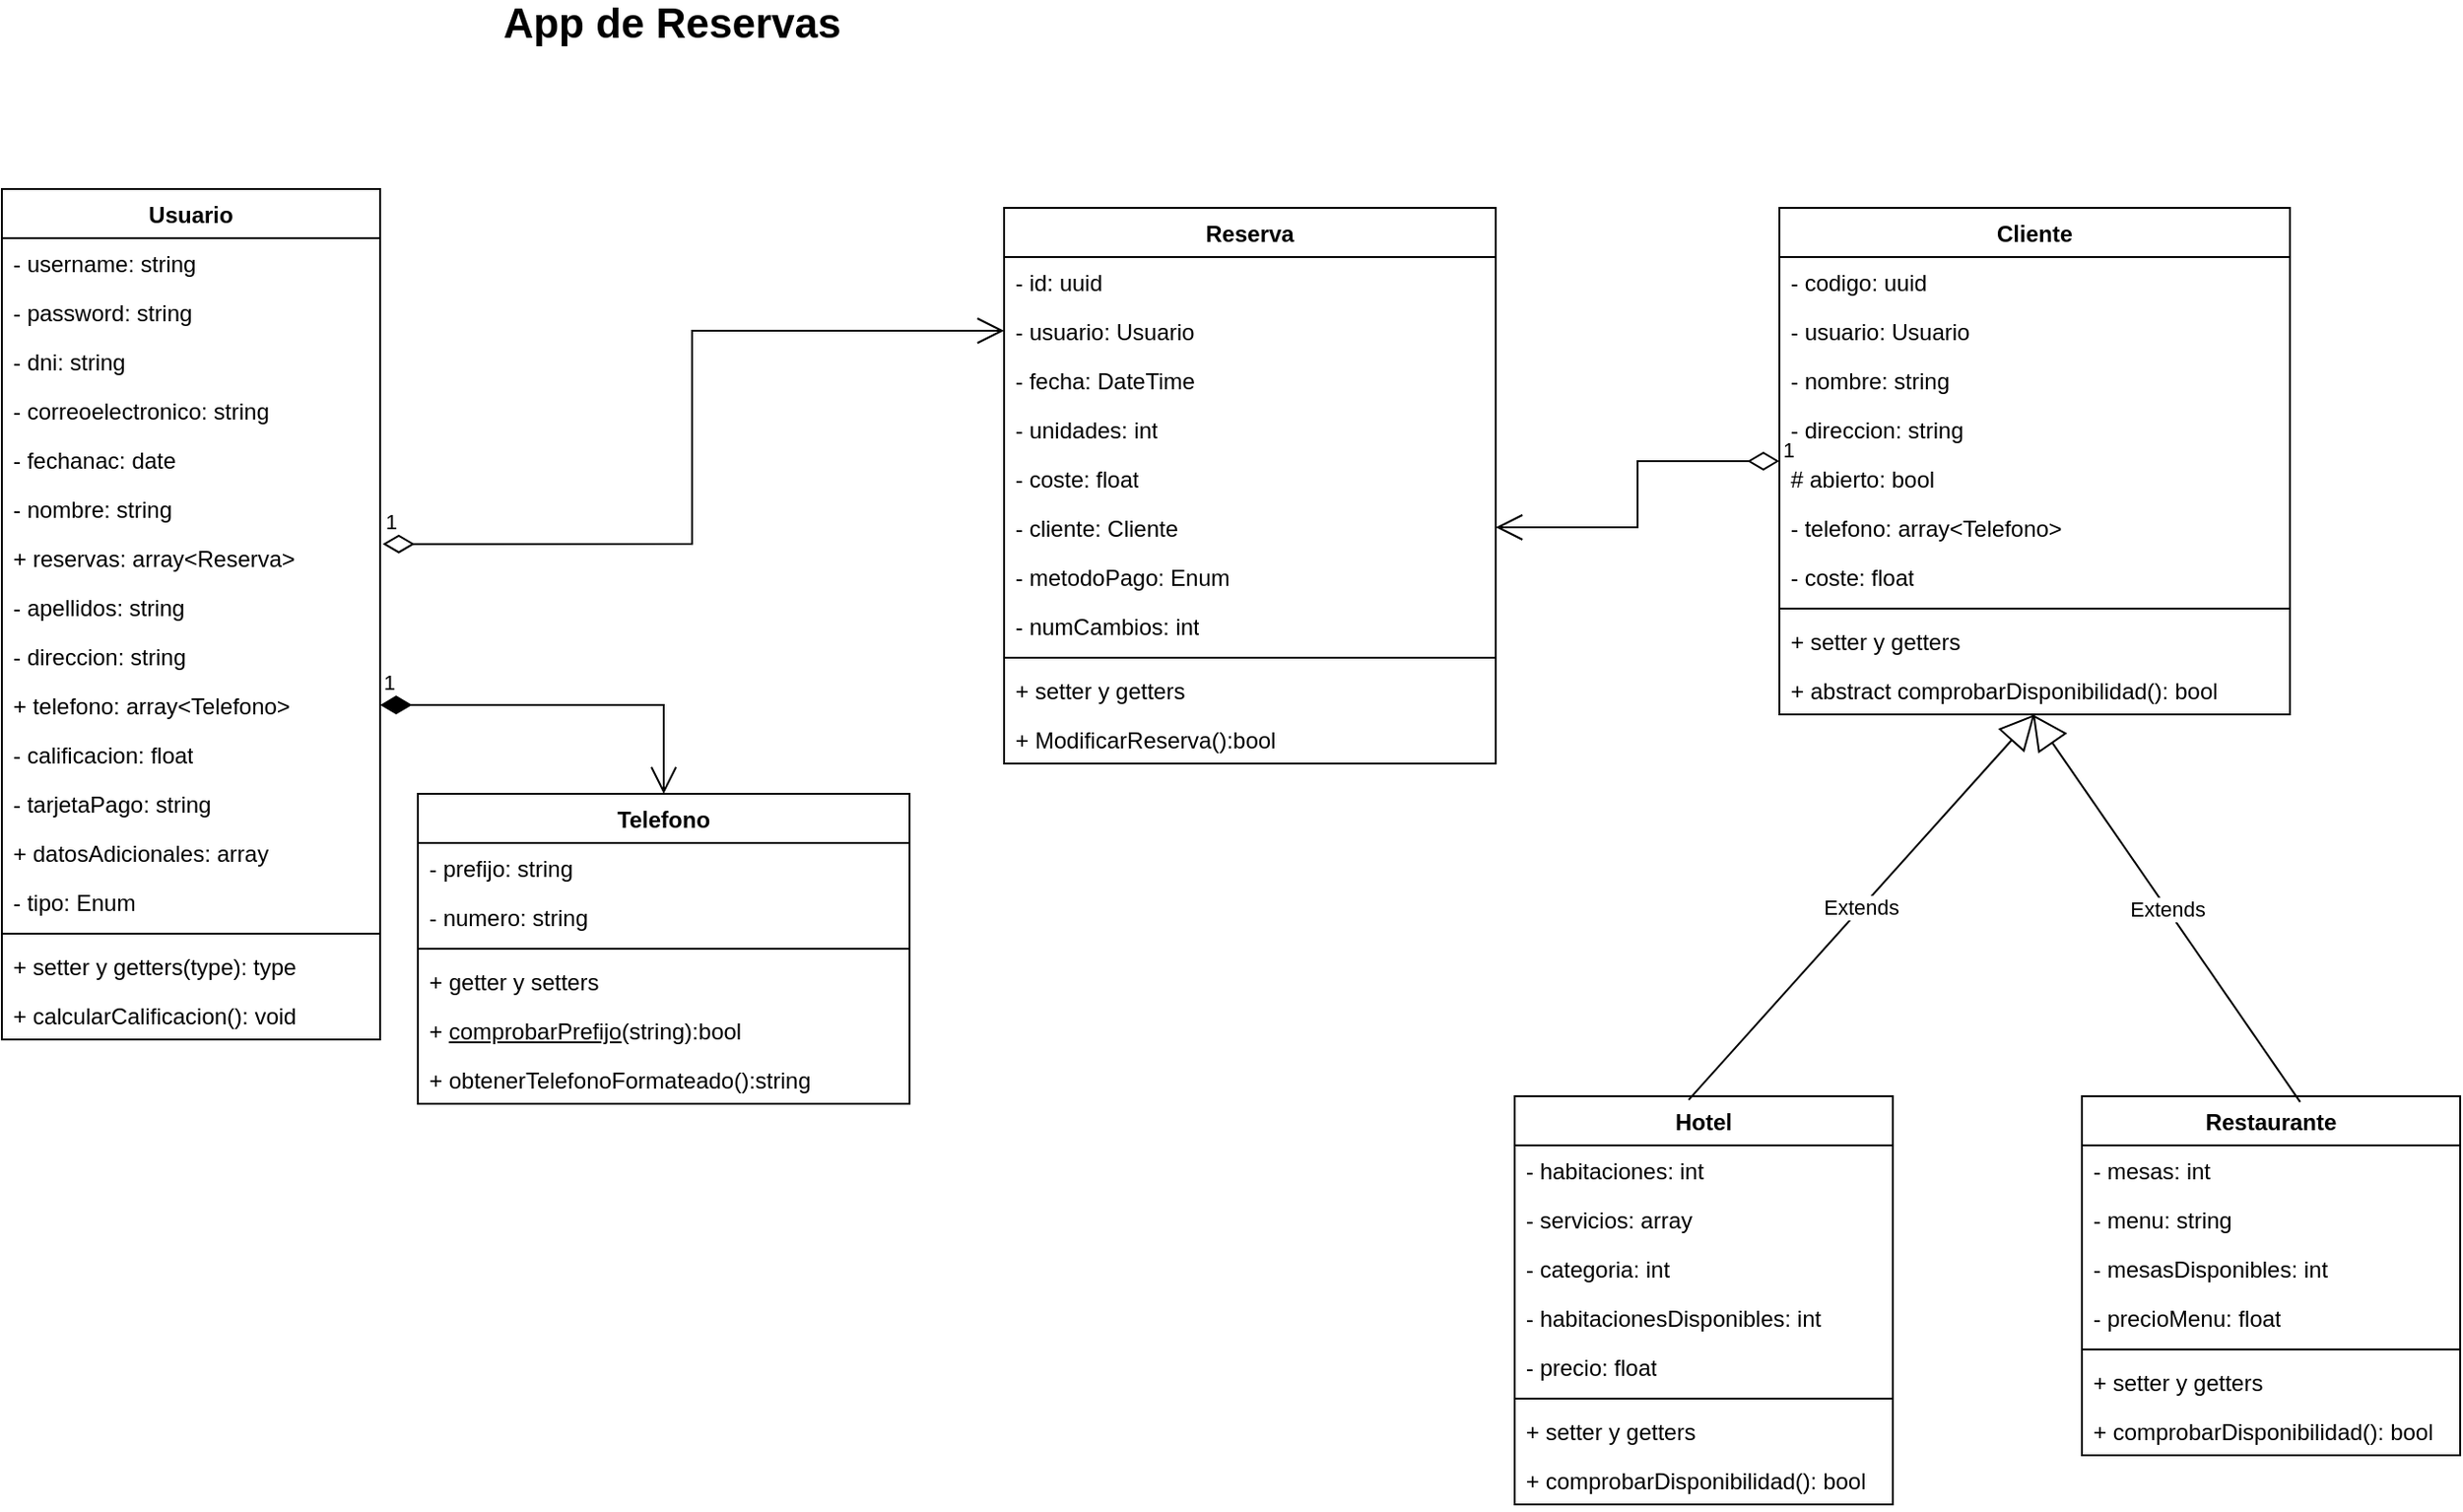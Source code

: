 <mxfile version="24.7.17">
  <diagram name="Página-1" id="TIbheBrvuqoEJf0qVNCn">
    <mxGraphModel dx="1034" dy="796" grid="1" gridSize="10" guides="1" tooltips="1" connect="1" arrows="1" fold="1" page="1" pageScale="1" pageWidth="827" pageHeight="1169" math="0" shadow="0">
      <root>
        <mxCell id="0" />
        <mxCell id="1" parent="0" />
        <mxCell id="-cmQwNHO7L_Tzq9ORdU1-1" value="&lt;font style=&quot;font-size: 22px;&quot;&gt;App de Reservas&lt;/font&gt;" style="text;align=center;fontStyle=1;verticalAlign=middle;spacingLeft=3;spacingRight=3;strokeColor=none;rotatable=0;points=[[0,0.5],[1,0.5]];portConstraint=eastwest;html=1;" parent="1" vertex="1">
          <mxGeometry x="329" y="40" width="170" height="26" as="geometry" />
        </mxCell>
        <mxCell id="-cmQwNHO7L_Tzq9ORdU1-2" value="Usuario" style="swimlane;fontStyle=1;align=center;verticalAlign=top;childLayout=stackLayout;horizontal=1;startSize=26;horizontalStack=0;resizeParent=1;resizeParentMax=0;resizeLast=0;collapsible=1;marginBottom=0;whiteSpace=wrap;html=1;" parent="1" vertex="1">
          <mxGeometry x="60" y="140" width="200" height="450" as="geometry" />
        </mxCell>
        <mxCell id="-cmQwNHO7L_Tzq9ORdU1-3" value="- username: string" style="text;strokeColor=none;fillColor=none;align=left;verticalAlign=top;spacingLeft=4;spacingRight=4;overflow=hidden;rotatable=0;points=[[0,0.5],[1,0.5]];portConstraint=eastwest;whiteSpace=wrap;html=1;" parent="-cmQwNHO7L_Tzq9ORdU1-2" vertex="1">
          <mxGeometry y="26" width="200" height="26" as="geometry" />
        </mxCell>
        <mxCell id="-cmQwNHO7L_Tzq9ORdU1-6" value="- password: string" style="text;strokeColor=none;fillColor=none;align=left;verticalAlign=top;spacingLeft=4;spacingRight=4;overflow=hidden;rotatable=0;points=[[0,0.5],[1,0.5]];portConstraint=eastwest;whiteSpace=wrap;html=1;" parent="-cmQwNHO7L_Tzq9ORdU1-2" vertex="1">
          <mxGeometry y="52" width="200" height="26" as="geometry" />
        </mxCell>
        <mxCell id="-cmQwNHO7L_Tzq9ORdU1-7" value="- dni: string" style="text;strokeColor=none;fillColor=none;align=left;verticalAlign=top;spacingLeft=4;spacingRight=4;overflow=hidden;rotatable=0;points=[[0,0.5],[1,0.5]];portConstraint=eastwest;whiteSpace=wrap;html=1;" parent="-cmQwNHO7L_Tzq9ORdU1-2" vertex="1">
          <mxGeometry y="78" width="200" height="26" as="geometry" />
        </mxCell>
        <mxCell id="-cmQwNHO7L_Tzq9ORdU1-8" value="- correoelectronico: string" style="text;strokeColor=none;fillColor=none;align=left;verticalAlign=top;spacingLeft=4;spacingRight=4;overflow=hidden;rotatable=0;points=[[0,0.5],[1,0.5]];portConstraint=eastwest;whiteSpace=wrap;html=1;" parent="-cmQwNHO7L_Tzq9ORdU1-2" vertex="1">
          <mxGeometry y="104" width="200" height="26" as="geometry" />
        </mxCell>
        <mxCell id="-cmQwNHO7L_Tzq9ORdU1-9" value="- fechanac: date" style="text;strokeColor=none;fillColor=none;align=left;verticalAlign=top;spacingLeft=4;spacingRight=4;overflow=hidden;rotatable=0;points=[[0,0.5],[1,0.5]];portConstraint=eastwest;whiteSpace=wrap;html=1;" parent="-cmQwNHO7L_Tzq9ORdU1-2" vertex="1">
          <mxGeometry y="130" width="200" height="26" as="geometry" />
        </mxCell>
        <mxCell id="-cmQwNHO7L_Tzq9ORdU1-10" value="- nombre: string" style="text;strokeColor=none;fillColor=none;align=left;verticalAlign=top;spacingLeft=4;spacingRight=4;overflow=hidden;rotatable=0;points=[[0,0.5],[1,0.5]];portConstraint=eastwest;whiteSpace=wrap;html=1;" parent="-cmQwNHO7L_Tzq9ORdU1-2" vertex="1">
          <mxGeometry y="156" width="200" height="26" as="geometry" />
        </mxCell>
        <mxCell id="-cmQwNHO7L_Tzq9ORdU1-60" value="+ reservas: array&amp;lt;Reserva&amp;gt;" style="text;strokeColor=none;fillColor=none;align=left;verticalAlign=top;spacingLeft=4;spacingRight=4;overflow=hidden;rotatable=0;points=[[0,0.5],[1,0.5]];portConstraint=eastwest;whiteSpace=wrap;html=1;" parent="-cmQwNHO7L_Tzq9ORdU1-2" vertex="1">
          <mxGeometry y="182" width="200" height="26" as="geometry" />
        </mxCell>
        <mxCell id="-cmQwNHO7L_Tzq9ORdU1-11" value="- apellidos: string" style="text;strokeColor=none;fillColor=none;align=left;verticalAlign=top;spacingLeft=4;spacingRight=4;overflow=hidden;rotatable=0;points=[[0,0.5],[1,0.5]];portConstraint=eastwest;whiteSpace=wrap;html=1;" parent="-cmQwNHO7L_Tzq9ORdU1-2" vertex="1">
          <mxGeometry y="208" width="200" height="26" as="geometry" />
        </mxCell>
        <mxCell id="-cmQwNHO7L_Tzq9ORdU1-13" value="- direccion: string" style="text;strokeColor=none;fillColor=none;align=left;verticalAlign=top;spacingLeft=4;spacingRight=4;overflow=hidden;rotatable=0;points=[[0,0.5],[1,0.5]];portConstraint=eastwest;whiteSpace=wrap;html=1;" parent="-cmQwNHO7L_Tzq9ORdU1-2" vertex="1">
          <mxGeometry y="234" width="200" height="26" as="geometry" />
        </mxCell>
        <mxCell id="-cmQwNHO7L_Tzq9ORdU1-16" value="+ telefono: array&amp;lt;Telefono&amp;gt;" style="text;strokeColor=none;fillColor=none;align=left;verticalAlign=top;spacingLeft=4;spacingRight=4;overflow=hidden;rotatable=0;points=[[0,0.5],[1,0.5]];portConstraint=eastwest;whiteSpace=wrap;html=1;" parent="-cmQwNHO7L_Tzq9ORdU1-2" vertex="1">
          <mxGeometry y="260" width="200" height="26" as="geometry" />
        </mxCell>
        <mxCell id="-cmQwNHO7L_Tzq9ORdU1-14" value="- calificacion: float" style="text;strokeColor=none;fillColor=none;align=left;verticalAlign=top;spacingLeft=4;spacingRight=4;overflow=hidden;rotatable=0;points=[[0,0.5],[1,0.5]];portConstraint=eastwest;whiteSpace=wrap;html=1;" parent="-cmQwNHO7L_Tzq9ORdU1-2" vertex="1">
          <mxGeometry y="286" width="200" height="26" as="geometry" />
        </mxCell>
        <mxCell id="-cmQwNHO7L_Tzq9ORdU1-45" value="- tarjetaPago: string" style="text;strokeColor=none;fillColor=none;align=left;verticalAlign=top;spacingLeft=4;spacingRight=4;overflow=hidden;rotatable=0;points=[[0,0.5],[1,0.5]];portConstraint=eastwest;whiteSpace=wrap;html=1;" parent="-cmQwNHO7L_Tzq9ORdU1-2" vertex="1">
          <mxGeometry y="312" width="200" height="26" as="geometry" />
        </mxCell>
        <mxCell id="-cmQwNHO7L_Tzq9ORdU1-46" value="+ datosAdicionales: array" style="text;strokeColor=none;fillColor=none;align=left;verticalAlign=top;spacingLeft=4;spacingRight=4;overflow=hidden;rotatable=0;points=[[0,0.5],[1,0.5]];portConstraint=eastwest;whiteSpace=wrap;html=1;" parent="-cmQwNHO7L_Tzq9ORdU1-2" vertex="1">
          <mxGeometry y="338" width="200" height="26" as="geometry" />
        </mxCell>
        <mxCell id="-cmQwNHO7L_Tzq9ORdU1-15" value="- tipo: Enum" style="text;strokeColor=none;fillColor=none;align=left;verticalAlign=top;spacingLeft=4;spacingRight=4;overflow=hidden;rotatable=0;points=[[0,0.5],[1,0.5]];portConstraint=eastwest;whiteSpace=wrap;html=1;" parent="-cmQwNHO7L_Tzq9ORdU1-2" vertex="1">
          <mxGeometry y="364" width="200" height="26" as="geometry" />
        </mxCell>
        <mxCell id="-cmQwNHO7L_Tzq9ORdU1-4" value="" style="line;strokeWidth=1;fillColor=none;align=left;verticalAlign=middle;spacingTop=-1;spacingLeft=3;spacingRight=3;rotatable=0;labelPosition=right;points=[];portConstraint=eastwest;strokeColor=inherit;" parent="-cmQwNHO7L_Tzq9ORdU1-2" vertex="1">
          <mxGeometry y="390" width="200" height="8" as="geometry" />
        </mxCell>
        <mxCell id="-cmQwNHO7L_Tzq9ORdU1-5" value="+ setter y getters(type): type" style="text;strokeColor=none;fillColor=none;align=left;verticalAlign=top;spacingLeft=4;spacingRight=4;overflow=hidden;rotatable=0;points=[[0,0.5],[1,0.5]];portConstraint=eastwest;whiteSpace=wrap;html=1;" parent="-cmQwNHO7L_Tzq9ORdU1-2" vertex="1">
          <mxGeometry y="398" width="200" height="26" as="geometry" />
        </mxCell>
        <mxCell id="-cmQwNHO7L_Tzq9ORdU1-29" value="+ calcularCalificacion(): void" style="text;strokeColor=none;fillColor=none;align=left;verticalAlign=top;spacingLeft=4;spacingRight=4;overflow=hidden;rotatable=0;points=[[0,0.5],[1,0.5]];portConstraint=eastwest;whiteSpace=wrap;html=1;" parent="-cmQwNHO7L_Tzq9ORdU1-2" vertex="1">
          <mxGeometry y="424" width="200" height="26" as="geometry" />
        </mxCell>
        <mxCell id="-cmQwNHO7L_Tzq9ORdU1-17" value="Telefono" style="swimlane;fontStyle=1;align=center;verticalAlign=top;childLayout=stackLayout;horizontal=1;startSize=26;horizontalStack=0;resizeParent=1;resizeParentMax=0;resizeLast=0;collapsible=1;marginBottom=0;whiteSpace=wrap;html=1;" parent="1" vertex="1">
          <mxGeometry x="280" y="460" width="260" height="164" as="geometry" />
        </mxCell>
        <mxCell id="-cmQwNHO7L_Tzq9ORdU1-18" value="- prefijo: string" style="text;strokeColor=none;fillColor=none;align=left;verticalAlign=top;spacingLeft=4;spacingRight=4;overflow=hidden;rotatable=0;points=[[0,0.5],[1,0.5]];portConstraint=eastwest;whiteSpace=wrap;html=1;" parent="-cmQwNHO7L_Tzq9ORdU1-17" vertex="1">
          <mxGeometry y="26" width="260" height="26" as="geometry" />
        </mxCell>
        <mxCell id="-cmQwNHO7L_Tzq9ORdU1-21" value="- numero: string" style="text;strokeColor=none;fillColor=none;align=left;verticalAlign=top;spacingLeft=4;spacingRight=4;overflow=hidden;rotatable=0;points=[[0,0.5],[1,0.5]];portConstraint=eastwest;whiteSpace=wrap;html=1;" parent="-cmQwNHO7L_Tzq9ORdU1-17" vertex="1">
          <mxGeometry y="52" width="260" height="26" as="geometry" />
        </mxCell>
        <mxCell id="-cmQwNHO7L_Tzq9ORdU1-19" value="" style="line;strokeWidth=1;fillColor=none;align=left;verticalAlign=middle;spacingTop=-1;spacingLeft=3;spacingRight=3;rotatable=0;labelPosition=right;points=[];portConstraint=eastwest;strokeColor=inherit;" parent="-cmQwNHO7L_Tzq9ORdU1-17" vertex="1">
          <mxGeometry y="78" width="260" height="8" as="geometry" />
        </mxCell>
        <mxCell id="-cmQwNHO7L_Tzq9ORdU1-20" value="+ getter y setters" style="text;strokeColor=none;fillColor=none;align=left;verticalAlign=top;spacingLeft=4;spacingRight=4;overflow=hidden;rotatable=0;points=[[0,0.5],[1,0.5]];portConstraint=eastwest;whiteSpace=wrap;html=1;" parent="-cmQwNHO7L_Tzq9ORdU1-17" vertex="1">
          <mxGeometry y="86" width="260" height="26" as="geometry" />
        </mxCell>
        <mxCell id="-cmQwNHO7L_Tzq9ORdU1-22" value="+ &lt;u&gt;comprobarPrefijo&lt;/u&gt;(string):bool" style="text;strokeColor=none;fillColor=none;align=left;verticalAlign=top;spacingLeft=4;spacingRight=4;overflow=hidden;rotatable=0;points=[[0,0.5],[1,0.5]];portConstraint=eastwest;whiteSpace=wrap;html=1;" parent="-cmQwNHO7L_Tzq9ORdU1-17" vertex="1">
          <mxGeometry y="112" width="260" height="26" as="geometry" />
        </mxCell>
        <mxCell id="-cmQwNHO7L_Tzq9ORdU1-23" value="+ obtenerTelefonoFormateado():string" style="text;strokeColor=none;fillColor=none;align=left;verticalAlign=top;spacingLeft=4;spacingRight=4;overflow=hidden;rotatable=0;points=[[0,0.5],[1,0.5]];portConstraint=eastwest;whiteSpace=wrap;html=1;" parent="-cmQwNHO7L_Tzq9ORdU1-17" vertex="1">
          <mxGeometry y="138" width="260" height="26" as="geometry" />
        </mxCell>
        <mxCell id="-cmQwNHO7L_Tzq9ORdU1-28" value="1" style="endArrow=open;html=1;endSize=12;startArrow=diamondThin;startSize=14;startFill=1;edgeStyle=orthogonalEdgeStyle;align=left;verticalAlign=bottom;rounded=0;entryX=0.5;entryY=0;entryDx=0;entryDy=0;exitX=1;exitY=0.5;exitDx=0;exitDy=0;" parent="1" source="-cmQwNHO7L_Tzq9ORdU1-16" target="-cmQwNHO7L_Tzq9ORdU1-17" edge="1">
          <mxGeometry x="-1" y="3" relative="1" as="geometry">
            <mxPoint x="240" y="387" as="sourcePoint" />
            <mxPoint x="360" y="386.71" as="targetPoint" />
          </mxGeometry>
        </mxCell>
        <mxCell id="-cmQwNHO7L_Tzq9ORdU1-30" value="Reserva" style="swimlane;fontStyle=1;align=center;verticalAlign=top;childLayout=stackLayout;horizontal=1;startSize=26;horizontalStack=0;resizeParent=1;resizeParentMax=0;resizeLast=0;collapsible=1;marginBottom=0;whiteSpace=wrap;html=1;" parent="1" vertex="1">
          <mxGeometry x="590" y="150" width="260" height="294" as="geometry" />
        </mxCell>
        <mxCell id="-cmQwNHO7L_Tzq9ORdU1-31" value="- id: uuid" style="text;strokeColor=none;fillColor=none;align=left;verticalAlign=top;spacingLeft=4;spacingRight=4;overflow=hidden;rotatable=0;points=[[0,0.5],[1,0.5]];portConstraint=eastwest;whiteSpace=wrap;html=1;" parent="-cmQwNHO7L_Tzq9ORdU1-30" vertex="1">
          <mxGeometry y="26" width="260" height="26" as="geometry" />
        </mxCell>
        <mxCell id="-cmQwNHO7L_Tzq9ORdU1-32" value="- usuario: Usuario" style="text;strokeColor=none;fillColor=none;align=left;verticalAlign=top;spacingLeft=4;spacingRight=4;overflow=hidden;rotatable=0;points=[[0,0.5],[1,0.5]];portConstraint=eastwest;whiteSpace=wrap;html=1;" parent="-cmQwNHO7L_Tzq9ORdU1-30" vertex="1">
          <mxGeometry y="52" width="260" height="26" as="geometry" />
        </mxCell>
        <mxCell id="-cmQwNHO7L_Tzq9ORdU1-33" value="- fecha: DateTime" style="text;strokeColor=none;fillColor=none;align=left;verticalAlign=top;spacingLeft=4;spacingRight=4;overflow=hidden;rotatable=0;points=[[0,0.5],[1,0.5]];portConstraint=eastwest;whiteSpace=wrap;html=1;" parent="-cmQwNHO7L_Tzq9ORdU1-30" vertex="1">
          <mxGeometry y="78" width="260" height="26" as="geometry" />
        </mxCell>
        <mxCell id="-cmQwNHO7L_Tzq9ORdU1-34" value="- unidades: int" style="text;strokeColor=none;fillColor=none;align=left;verticalAlign=top;spacingLeft=4;spacingRight=4;overflow=hidden;rotatable=0;points=[[0,0.5],[1,0.5]];portConstraint=eastwest;whiteSpace=wrap;html=1;" parent="-cmQwNHO7L_Tzq9ORdU1-30" vertex="1">
          <mxGeometry y="104" width="260" height="26" as="geometry" />
        </mxCell>
        <mxCell id="-cmQwNHO7L_Tzq9ORdU1-35" value="- coste: float" style="text;strokeColor=none;fillColor=none;align=left;verticalAlign=top;spacingLeft=4;spacingRight=4;overflow=hidden;rotatable=0;points=[[0,0.5],[1,0.5]];portConstraint=eastwest;whiteSpace=wrap;html=1;" parent="-cmQwNHO7L_Tzq9ORdU1-30" vertex="1">
          <mxGeometry y="130" width="260" height="26" as="geometry" />
        </mxCell>
        <mxCell id="-cmQwNHO7L_Tzq9ORdU1-37" value="- cliente: Cliente" style="text;strokeColor=none;fillColor=none;align=left;verticalAlign=top;spacingLeft=4;spacingRight=4;overflow=hidden;rotatable=0;points=[[0,0.5],[1,0.5]];portConstraint=eastwest;whiteSpace=wrap;html=1;" parent="-cmQwNHO7L_Tzq9ORdU1-30" vertex="1">
          <mxGeometry y="156" width="260" height="26" as="geometry" />
        </mxCell>
        <mxCell id="-cmQwNHO7L_Tzq9ORdU1-38" value="- metodoPago: Enum" style="text;strokeColor=none;fillColor=none;align=left;verticalAlign=top;spacingLeft=4;spacingRight=4;overflow=hidden;rotatable=0;points=[[0,0.5],[1,0.5]];portConstraint=eastwest;whiteSpace=wrap;html=1;" parent="-cmQwNHO7L_Tzq9ORdU1-30" vertex="1">
          <mxGeometry y="182" width="260" height="26" as="geometry" />
        </mxCell>
        <mxCell id="-cmQwNHO7L_Tzq9ORdU1-58" value="- numCambios: int" style="text;strokeColor=none;fillColor=none;align=left;verticalAlign=top;spacingLeft=4;spacingRight=4;overflow=hidden;rotatable=0;points=[[0,0.5],[1,0.5]];portConstraint=eastwest;whiteSpace=wrap;html=1;" parent="-cmQwNHO7L_Tzq9ORdU1-30" vertex="1">
          <mxGeometry y="208" width="260" height="26" as="geometry" />
        </mxCell>
        <mxCell id="-cmQwNHO7L_Tzq9ORdU1-42" value="" style="line;strokeWidth=1;fillColor=none;align=left;verticalAlign=middle;spacingTop=-1;spacingLeft=3;spacingRight=3;rotatable=0;labelPosition=right;points=[];portConstraint=eastwest;strokeColor=inherit;" parent="-cmQwNHO7L_Tzq9ORdU1-30" vertex="1">
          <mxGeometry y="234" width="260" height="8" as="geometry" />
        </mxCell>
        <mxCell id="-cmQwNHO7L_Tzq9ORdU1-43" value="+ setter y getters" style="text;strokeColor=none;fillColor=none;align=left;verticalAlign=top;spacingLeft=4;spacingRight=4;overflow=hidden;rotatable=0;points=[[0,0.5],[1,0.5]];portConstraint=eastwest;whiteSpace=wrap;html=1;" parent="-cmQwNHO7L_Tzq9ORdU1-30" vertex="1">
          <mxGeometry y="242" width="260" height="26" as="geometry" />
        </mxCell>
        <mxCell id="-cmQwNHO7L_Tzq9ORdU1-59" value="+ ModificarReserva():bool" style="text;strokeColor=none;fillColor=none;align=left;verticalAlign=top;spacingLeft=4;spacingRight=4;overflow=hidden;rotatable=0;points=[[0,0.5],[1,0.5]];portConstraint=eastwest;whiteSpace=wrap;html=1;" parent="-cmQwNHO7L_Tzq9ORdU1-30" vertex="1">
          <mxGeometry y="268" width="260" height="26" as="geometry" />
        </mxCell>
        <mxCell id="-cmQwNHO7L_Tzq9ORdU1-47" value="Cliente" style="swimlane;fontStyle=1;align=center;verticalAlign=top;childLayout=stackLayout;horizontal=1;startSize=26;horizontalStack=0;resizeParent=1;resizeParentMax=0;resizeLast=0;collapsible=1;marginBottom=0;whiteSpace=wrap;html=1;" parent="1" vertex="1">
          <mxGeometry x="1000" y="150" width="270" height="268" as="geometry" />
        </mxCell>
        <mxCell id="-cmQwNHO7L_Tzq9ORdU1-48" value="- codigo: uuid" style="text;strokeColor=none;fillColor=none;align=left;verticalAlign=top;spacingLeft=4;spacingRight=4;overflow=hidden;rotatable=0;points=[[0,0.5],[1,0.5]];portConstraint=eastwest;whiteSpace=wrap;html=1;" parent="-cmQwNHO7L_Tzq9ORdU1-47" vertex="1">
          <mxGeometry y="26" width="270" height="26" as="geometry" />
        </mxCell>
        <mxCell id="-cmQwNHO7L_Tzq9ORdU1-49" value="- usuario: Usuario" style="text;strokeColor=none;fillColor=none;align=left;verticalAlign=top;spacingLeft=4;spacingRight=4;overflow=hidden;rotatable=0;points=[[0,0.5],[1,0.5]];portConstraint=eastwest;whiteSpace=wrap;html=1;" parent="-cmQwNHO7L_Tzq9ORdU1-47" vertex="1">
          <mxGeometry y="52" width="270" height="26" as="geometry" />
        </mxCell>
        <mxCell id="-cmQwNHO7L_Tzq9ORdU1-50" value="- nombre: string" style="text;strokeColor=none;fillColor=none;align=left;verticalAlign=top;spacingLeft=4;spacingRight=4;overflow=hidden;rotatable=0;points=[[0,0.5],[1,0.5]];portConstraint=eastwest;whiteSpace=wrap;html=1;" parent="-cmQwNHO7L_Tzq9ORdU1-47" vertex="1">
          <mxGeometry y="78" width="270" height="26" as="geometry" />
        </mxCell>
        <mxCell id="-cmQwNHO7L_Tzq9ORdU1-51" value="- direccion: string" style="text;strokeColor=none;fillColor=none;align=left;verticalAlign=top;spacingLeft=4;spacingRight=4;overflow=hidden;rotatable=0;points=[[0,0.5],[1,0.5]];portConstraint=eastwest;whiteSpace=wrap;html=1;" parent="-cmQwNHO7L_Tzq9ORdU1-47" vertex="1">
          <mxGeometry y="104" width="270" height="26" as="geometry" />
        </mxCell>
        <mxCell id="hajVCSHfwHUYkjM5mfyk-1" value="# abierto: bool" style="text;strokeColor=none;fillColor=none;align=left;verticalAlign=top;spacingLeft=4;spacingRight=4;overflow=hidden;rotatable=0;points=[[0,0.5],[1,0.5]];portConstraint=eastwest;whiteSpace=wrap;html=1;" parent="-cmQwNHO7L_Tzq9ORdU1-47" vertex="1">
          <mxGeometry y="130" width="270" height="26" as="geometry" />
        </mxCell>
        <mxCell id="-cmQwNHO7L_Tzq9ORdU1-62" value="- telefono: array&amp;lt;Telefono&amp;gt;" style="text;strokeColor=none;fillColor=none;align=left;verticalAlign=top;spacingLeft=4;spacingRight=4;overflow=hidden;rotatable=0;points=[[0,0.5],[1,0.5]];portConstraint=eastwest;whiteSpace=wrap;html=1;" parent="-cmQwNHO7L_Tzq9ORdU1-47" vertex="1">
          <mxGeometry y="156" width="270" height="26" as="geometry" />
        </mxCell>
        <mxCell id="-cmQwNHO7L_Tzq9ORdU1-52" value="- coste: float" style="text;strokeColor=none;fillColor=none;align=left;verticalAlign=top;spacingLeft=4;spacingRight=4;overflow=hidden;rotatable=0;points=[[0,0.5],[1,0.5]];portConstraint=eastwest;whiteSpace=wrap;html=1;" parent="-cmQwNHO7L_Tzq9ORdU1-47" vertex="1">
          <mxGeometry y="182" width="270" height="26" as="geometry" />
        </mxCell>
        <mxCell id="-cmQwNHO7L_Tzq9ORdU1-55" value="" style="line;strokeWidth=1;fillColor=none;align=left;verticalAlign=middle;spacingTop=-1;spacingLeft=3;spacingRight=3;rotatable=0;labelPosition=right;points=[];portConstraint=eastwest;strokeColor=inherit;" parent="-cmQwNHO7L_Tzq9ORdU1-47" vertex="1">
          <mxGeometry y="208" width="270" height="8" as="geometry" />
        </mxCell>
        <mxCell id="-cmQwNHO7L_Tzq9ORdU1-56" value="+ setter y getters" style="text;strokeColor=none;fillColor=none;align=left;verticalAlign=top;spacingLeft=4;spacingRight=4;overflow=hidden;rotatable=0;points=[[0,0.5],[1,0.5]];portConstraint=eastwest;whiteSpace=wrap;html=1;" parent="-cmQwNHO7L_Tzq9ORdU1-47" vertex="1">
          <mxGeometry y="216" width="270" height="26" as="geometry" />
        </mxCell>
        <mxCell id="-cmQwNHO7L_Tzq9ORdU1-57" value="+ abstract comprobarDisponibilidad(): bool" style="text;strokeColor=none;fillColor=none;align=left;verticalAlign=top;spacingLeft=4;spacingRight=4;overflow=hidden;rotatable=0;points=[[0,0.5],[1,0.5]];portConstraint=eastwest;whiteSpace=wrap;html=1;" parent="-cmQwNHO7L_Tzq9ORdU1-47" vertex="1">
          <mxGeometry y="242" width="270" height="26" as="geometry" />
        </mxCell>
        <mxCell id="-cmQwNHO7L_Tzq9ORdU1-61" value="1" style="endArrow=open;html=1;endSize=12;startArrow=diamondThin;startSize=14;startFill=0;edgeStyle=orthogonalEdgeStyle;align=left;verticalAlign=bottom;rounded=0;exitX=1.007;exitY=0.224;exitDx=0;exitDy=0;exitPerimeter=0;entryX=0;entryY=0.5;entryDx=0;entryDy=0;" parent="1" source="-cmQwNHO7L_Tzq9ORdU1-60" target="-cmQwNHO7L_Tzq9ORdU1-32" edge="1">
          <mxGeometry x="-1" y="3" relative="1" as="geometry">
            <mxPoint x="334" y="320" as="sourcePoint" />
            <mxPoint x="494" y="320" as="targetPoint" />
          </mxGeometry>
        </mxCell>
        <mxCell id="-cmQwNHO7L_Tzq9ORdU1-63" value="Hotel" style="swimlane;fontStyle=1;align=center;verticalAlign=top;childLayout=stackLayout;horizontal=1;startSize=26;horizontalStack=0;resizeParent=1;resizeParentMax=0;resizeLast=0;collapsible=1;marginBottom=0;whiteSpace=wrap;html=1;" parent="1" vertex="1">
          <mxGeometry x="860" y="620" width="200" height="216" as="geometry" />
        </mxCell>
        <mxCell id="-cmQwNHO7L_Tzq9ORdU1-64" value="- habitaciones: int" style="text;strokeColor=none;fillColor=none;align=left;verticalAlign=top;spacingLeft=4;spacingRight=4;overflow=hidden;rotatable=0;points=[[0,0.5],[1,0.5]];portConstraint=eastwest;whiteSpace=wrap;html=1;" parent="-cmQwNHO7L_Tzq9ORdU1-63" vertex="1">
          <mxGeometry y="26" width="200" height="26" as="geometry" />
        </mxCell>
        <mxCell id="-cmQwNHO7L_Tzq9ORdU1-83" value="- servicios: array" style="text;strokeColor=none;fillColor=none;align=left;verticalAlign=top;spacingLeft=4;spacingRight=4;overflow=hidden;rotatable=0;points=[[0,0.5],[1,0.5]];portConstraint=eastwest;whiteSpace=wrap;html=1;" parent="-cmQwNHO7L_Tzq9ORdU1-63" vertex="1">
          <mxGeometry y="52" width="200" height="26" as="geometry" />
        </mxCell>
        <mxCell id="-cmQwNHO7L_Tzq9ORdU1-84" value="- categoria: int" style="text;strokeColor=none;fillColor=none;align=left;verticalAlign=top;spacingLeft=4;spacingRight=4;overflow=hidden;rotatable=0;points=[[0,0.5],[1,0.5]];portConstraint=eastwest;whiteSpace=wrap;html=1;" parent="-cmQwNHO7L_Tzq9ORdU1-63" vertex="1">
          <mxGeometry y="78" width="200" height="26" as="geometry" />
        </mxCell>
        <mxCell id="-cmQwNHO7L_Tzq9ORdU1-85" value="- habitacionesDisponibles: int" style="text;strokeColor=none;fillColor=none;align=left;verticalAlign=top;spacingLeft=4;spacingRight=4;overflow=hidden;rotatable=0;points=[[0,0.5],[1,0.5]];portConstraint=eastwest;whiteSpace=wrap;html=1;" parent="-cmQwNHO7L_Tzq9ORdU1-63" vertex="1">
          <mxGeometry y="104" width="200" height="26" as="geometry" />
        </mxCell>
        <mxCell id="-cmQwNHO7L_Tzq9ORdU1-86" value="- precio: float" style="text;strokeColor=none;fillColor=none;align=left;verticalAlign=top;spacingLeft=4;spacingRight=4;overflow=hidden;rotatable=0;points=[[0,0.5],[1,0.5]];portConstraint=eastwest;whiteSpace=wrap;html=1;" parent="-cmQwNHO7L_Tzq9ORdU1-63" vertex="1">
          <mxGeometry y="130" width="200" height="26" as="geometry" />
        </mxCell>
        <mxCell id="-cmQwNHO7L_Tzq9ORdU1-70" value="" style="line;strokeWidth=1;fillColor=none;align=left;verticalAlign=middle;spacingTop=-1;spacingLeft=3;spacingRight=3;rotatable=0;labelPosition=right;points=[];portConstraint=eastwest;strokeColor=inherit;" parent="-cmQwNHO7L_Tzq9ORdU1-63" vertex="1">
          <mxGeometry y="156" width="200" height="8" as="geometry" />
        </mxCell>
        <mxCell id="-cmQwNHO7L_Tzq9ORdU1-71" value="+ setter y getters" style="text;strokeColor=none;fillColor=none;align=left;verticalAlign=top;spacingLeft=4;spacingRight=4;overflow=hidden;rotatable=0;points=[[0,0.5],[1,0.5]];portConstraint=eastwest;whiteSpace=wrap;html=1;" parent="-cmQwNHO7L_Tzq9ORdU1-63" vertex="1">
          <mxGeometry y="164" width="200" height="26" as="geometry" />
        </mxCell>
        <mxCell id="-cmQwNHO7L_Tzq9ORdU1-72" value="+ comprobarDisponibilidad(): bool" style="text;strokeColor=none;fillColor=none;align=left;verticalAlign=top;spacingLeft=4;spacingRight=4;overflow=hidden;rotatable=0;points=[[0,0.5],[1,0.5]];portConstraint=eastwest;whiteSpace=wrap;html=1;" parent="-cmQwNHO7L_Tzq9ORdU1-63" vertex="1">
          <mxGeometry y="190" width="200" height="26" as="geometry" />
        </mxCell>
        <mxCell id="-cmQwNHO7L_Tzq9ORdU1-73" value="Restaurante" style="swimlane;fontStyle=1;align=center;verticalAlign=top;childLayout=stackLayout;horizontal=1;startSize=26;horizontalStack=0;resizeParent=1;resizeParentMax=0;resizeLast=0;collapsible=1;marginBottom=0;whiteSpace=wrap;html=1;" parent="1" vertex="1">
          <mxGeometry x="1160" y="620" width="200" height="190" as="geometry" />
        </mxCell>
        <mxCell id="-cmQwNHO7L_Tzq9ORdU1-74" value="- mesas: int" style="text;strokeColor=none;fillColor=none;align=left;verticalAlign=top;spacingLeft=4;spacingRight=4;overflow=hidden;rotatable=0;points=[[0,0.5],[1,0.5]];portConstraint=eastwest;whiteSpace=wrap;html=1;" parent="-cmQwNHO7L_Tzq9ORdU1-73" vertex="1">
          <mxGeometry y="26" width="200" height="26" as="geometry" />
        </mxCell>
        <mxCell id="-cmQwNHO7L_Tzq9ORdU1-76" value="- menu: string" style="text;strokeColor=none;fillColor=none;align=left;verticalAlign=top;spacingLeft=4;spacingRight=4;overflow=hidden;rotatable=0;points=[[0,0.5],[1,0.5]];portConstraint=eastwest;whiteSpace=wrap;html=1;" parent="-cmQwNHO7L_Tzq9ORdU1-73" vertex="1">
          <mxGeometry y="52" width="200" height="26" as="geometry" />
        </mxCell>
        <mxCell id="-cmQwNHO7L_Tzq9ORdU1-77" value="- mesasDisponibles: int" style="text;strokeColor=none;fillColor=none;align=left;verticalAlign=top;spacingLeft=4;spacingRight=4;overflow=hidden;rotatable=0;points=[[0,0.5],[1,0.5]];portConstraint=eastwest;whiteSpace=wrap;html=1;" parent="-cmQwNHO7L_Tzq9ORdU1-73" vertex="1">
          <mxGeometry y="78" width="200" height="26" as="geometry" />
        </mxCell>
        <mxCell id="-cmQwNHO7L_Tzq9ORdU1-79" value="- precioMenu: float" style="text;strokeColor=none;fillColor=none;align=left;verticalAlign=top;spacingLeft=4;spacingRight=4;overflow=hidden;rotatable=0;points=[[0,0.5],[1,0.5]];portConstraint=eastwest;whiteSpace=wrap;html=1;" parent="-cmQwNHO7L_Tzq9ORdU1-73" vertex="1">
          <mxGeometry y="104" width="200" height="26" as="geometry" />
        </mxCell>
        <mxCell id="-cmQwNHO7L_Tzq9ORdU1-80" value="" style="line;strokeWidth=1;fillColor=none;align=left;verticalAlign=middle;spacingTop=-1;spacingLeft=3;spacingRight=3;rotatable=0;labelPosition=right;points=[];portConstraint=eastwest;strokeColor=inherit;" parent="-cmQwNHO7L_Tzq9ORdU1-73" vertex="1">
          <mxGeometry y="130" width="200" height="8" as="geometry" />
        </mxCell>
        <mxCell id="-cmQwNHO7L_Tzq9ORdU1-81" value="+ setter y getters" style="text;strokeColor=none;fillColor=none;align=left;verticalAlign=top;spacingLeft=4;spacingRight=4;overflow=hidden;rotatable=0;points=[[0,0.5],[1,0.5]];portConstraint=eastwest;whiteSpace=wrap;html=1;" parent="-cmQwNHO7L_Tzq9ORdU1-73" vertex="1">
          <mxGeometry y="138" width="200" height="26" as="geometry" />
        </mxCell>
        <mxCell id="-cmQwNHO7L_Tzq9ORdU1-82" value="+ comprobarDisponibilidad(): bool" style="text;strokeColor=none;fillColor=none;align=left;verticalAlign=top;spacingLeft=4;spacingRight=4;overflow=hidden;rotatable=0;points=[[0,0.5],[1,0.5]];portConstraint=eastwest;whiteSpace=wrap;html=1;" parent="-cmQwNHO7L_Tzq9ORdU1-73" vertex="1">
          <mxGeometry y="164" width="200" height="26" as="geometry" />
        </mxCell>
        <mxCell id="hajVCSHfwHUYkjM5mfyk-2" value="1" style="endArrow=open;html=1;endSize=12;startArrow=diamondThin;startSize=14;startFill=0;edgeStyle=orthogonalEdgeStyle;align=left;verticalAlign=bottom;rounded=0;entryX=1;entryY=0.5;entryDx=0;entryDy=0;" parent="1" source="-cmQwNHO7L_Tzq9ORdU1-47" target="-cmQwNHO7L_Tzq9ORdU1-37" edge="1">
          <mxGeometry x="-1" y="3" relative="1" as="geometry">
            <mxPoint x="820" y="109.25" as="sourcePoint" />
            <mxPoint x="1149" y="-3.75" as="targetPoint" />
          </mxGeometry>
        </mxCell>
        <mxCell id="hajVCSHfwHUYkjM5mfyk-3" value="Extends" style="endArrow=block;endSize=16;endFill=0;html=1;rounded=0;exitX=0.46;exitY=0.009;exitDx=0;exitDy=0;exitPerimeter=0;entryX=0.5;entryY=1;entryDx=0;entryDy=0;" parent="1" source="-cmQwNHO7L_Tzq9ORdU1-63" target="-cmQwNHO7L_Tzq9ORdU1-47" edge="1">
          <mxGeometry width="160" relative="1" as="geometry">
            <mxPoint x="940" y="420" as="sourcePoint" />
            <mxPoint x="1140" y="430" as="targetPoint" />
          </mxGeometry>
        </mxCell>
        <mxCell id="hajVCSHfwHUYkjM5mfyk-4" value="Extends" style="endArrow=block;endSize=16;endFill=0;html=1;rounded=0;exitX=0.577;exitY=0.016;exitDx=0;exitDy=0;exitPerimeter=0;" parent="1" source="-cmQwNHO7L_Tzq9ORdU1-73" edge="1">
          <mxGeometry width="160" relative="1" as="geometry">
            <mxPoint x="962" y="632" as="sourcePoint" />
            <mxPoint x="1134" y="418" as="targetPoint" />
          </mxGeometry>
        </mxCell>
      </root>
    </mxGraphModel>
  </diagram>
</mxfile>
